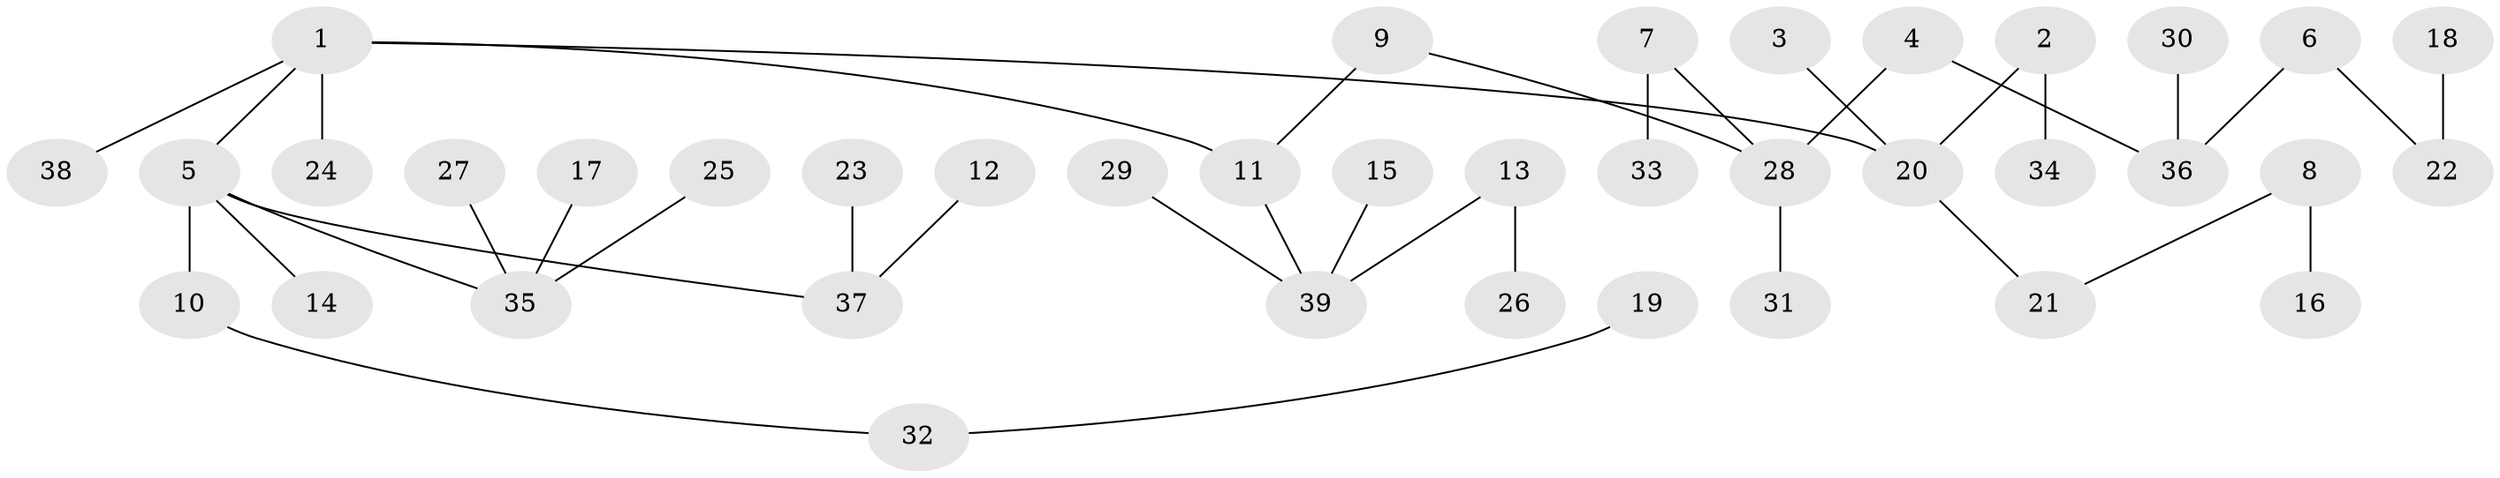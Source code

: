 // original degree distribution, {3: 0.13402061855670103, 5: 0.041237113402061855, 4: 0.041237113402061855, 6: 0.041237113402061855, 2: 0.21649484536082475, 1: 0.5257731958762887}
// Generated by graph-tools (version 1.1) at 2025/37/03/04/25 23:37:21]
// undirected, 39 vertices, 38 edges
graph export_dot {
  node [color=gray90,style=filled];
  1;
  2;
  3;
  4;
  5;
  6;
  7;
  8;
  9;
  10;
  11;
  12;
  13;
  14;
  15;
  16;
  17;
  18;
  19;
  20;
  21;
  22;
  23;
  24;
  25;
  26;
  27;
  28;
  29;
  30;
  31;
  32;
  33;
  34;
  35;
  36;
  37;
  38;
  39;
  1 -- 5 [weight=1.0];
  1 -- 11 [weight=1.0];
  1 -- 20 [weight=1.0];
  1 -- 24 [weight=1.0];
  1 -- 38 [weight=1.0];
  2 -- 20 [weight=1.0];
  2 -- 34 [weight=1.0];
  3 -- 20 [weight=1.0];
  4 -- 28 [weight=1.0];
  4 -- 36 [weight=1.0];
  5 -- 10 [weight=1.0];
  5 -- 14 [weight=1.0];
  5 -- 35 [weight=1.0];
  5 -- 37 [weight=1.0];
  6 -- 22 [weight=1.0];
  6 -- 36 [weight=1.0];
  7 -- 28 [weight=1.0];
  7 -- 33 [weight=1.0];
  8 -- 16 [weight=1.0];
  8 -- 21 [weight=1.0];
  9 -- 11 [weight=1.0];
  9 -- 28 [weight=1.0];
  10 -- 32 [weight=1.0];
  11 -- 39 [weight=1.0];
  12 -- 37 [weight=1.0];
  13 -- 26 [weight=1.0];
  13 -- 39 [weight=1.0];
  15 -- 39 [weight=1.0];
  17 -- 35 [weight=1.0];
  18 -- 22 [weight=1.0];
  19 -- 32 [weight=1.0];
  20 -- 21 [weight=1.0];
  23 -- 37 [weight=1.0];
  25 -- 35 [weight=1.0];
  27 -- 35 [weight=1.0];
  28 -- 31 [weight=1.0];
  29 -- 39 [weight=1.0];
  30 -- 36 [weight=1.0];
}
